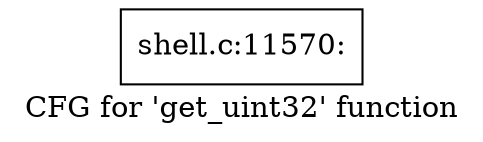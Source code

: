 digraph "CFG for 'get_uint32' function" {
	label="CFG for 'get_uint32' function";

	Node0x560276a6c290 [shape=record,label="{shell.c:11570:}"];
}
